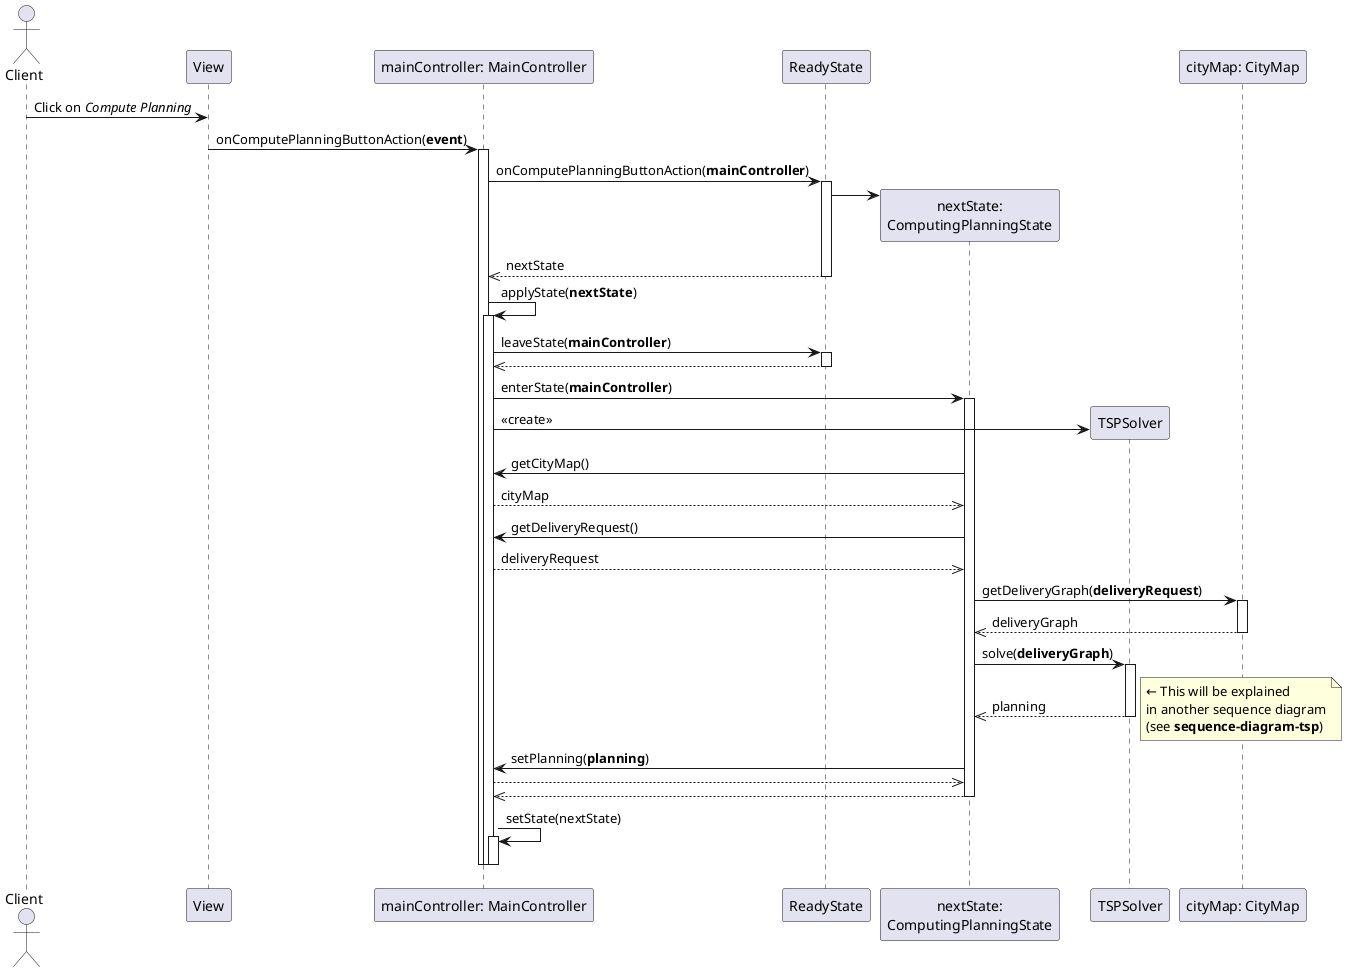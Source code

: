 @startuml
actor Client as Cli
participant View as V
participant "mainController: MainController" as C
participant ReadyState as RS
participant "nextState:\nComputingPlanningState" as CPS
participant TSPSolver as TSP
participant "cityMap: CityMap" as CM

Cli -> V : Click on //Compute Planning//
V -> C : onComputePlanningButtonAction(**event**)
activate C
C -> RS : onComputePlanningButtonAction(**mainController**)
activate RS

create CPS
RS -> CPS
C <<-- RS: nextState
deactivate RS

C -> C: applyState(**nextState**)
activate C
C -> RS: leaveState(**mainController**)
activate RS
C <<-- RS
deactivate RS

C -> CPS: enterState(**mainController**)
activate CPS
    create TSP
    C -> TSP: <<create>>

    C <- CPS: getCityMap()
    C -->> CPS: cityMap
    C <- CPS: getDeliveryRequest()
    C -->> CPS: deliveryRequest

    CPS -> CM: getDeliveryGraph(**deliveryRequest**)
    activate CM

    CPS <<-- CM: deliveryGraph
    deactivate CM

    CPS -> TSP: solve(**deliveryGraph**)
    activate TSP
    CPS <<-- TSP: planning
    note right: ← This will be explained\nin another sequence diagram\n(see **sequence-diagram-tsp**)
    deactivate TSP

    C <- CPS: setPlanning(**planning**)
    C -->> CPS

    C <<-- CPS
deactivate CPS
C -> C: setState(nextState)
activate C
deactivate C
deactivate C
deactivate C

@enduml
